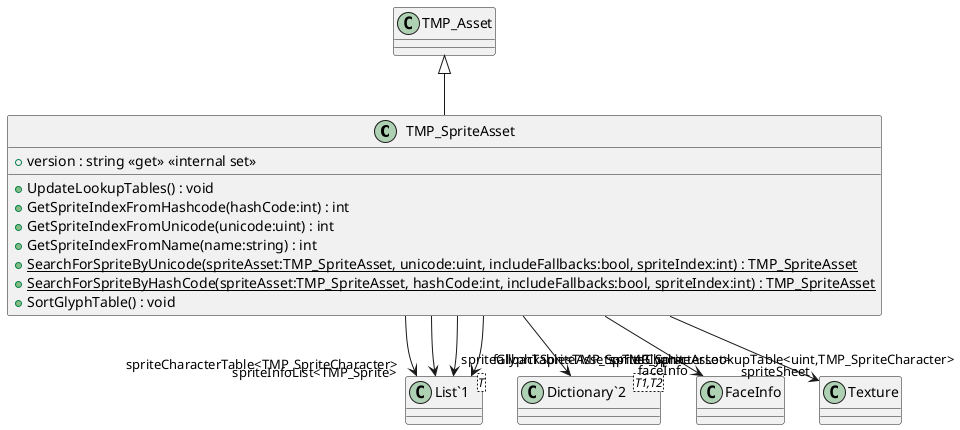 @startuml
class TMP_SpriteAsset {
    + version : string <<get>> <<internal set>>
    + UpdateLookupTables() : void
    + GetSpriteIndexFromHashcode(hashCode:int) : int
    + GetSpriteIndexFromUnicode(unicode:uint) : int
    + GetSpriteIndexFromName(name:string) : int
    + {static} SearchForSpriteByUnicode(spriteAsset:TMP_SpriteAsset, unicode:uint, includeFallbacks:bool, spriteIndex:int) : TMP_SpriteAsset
    + {static} SearchForSpriteByHashCode(spriteAsset:TMP_SpriteAsset, hashCode:int, includeFallbacks:bool, spriteIndex:int) : TMP_SpriteAsset
    + SortGlyphTable() : void
}
class "List`1"<T> {
}
class "Dictionary`2"<T1,T2> {
}
TMP_Asset <|-- TMP_SpriteAsset
TMP_SpriteAsset --> "faceInfo" FaceInfo
TMP_SpriteAsset --> "spriteSheet" Texture
TMP_SpriteAsset --> "spriteCharacterTable<TMP_SpriteCharacter>" "List`1"
TMP_SpriteAsset --> "spriteCharacterLookupTable<uint,TMP_SpriteCharacter>" "Dictionary`2"
TMP_SpriteAsset --> "spriteGlyphTable<TMP_SpriteGlyph>" "List`1"
TMP_SpriteAsset --> "spriteInfoList<TMP_Sprite>" "List`1"
TMP_SpriteAsset --> "fallbackSpriteAssets<TMP_SpriteAsset>" "List`1"
@enduml
